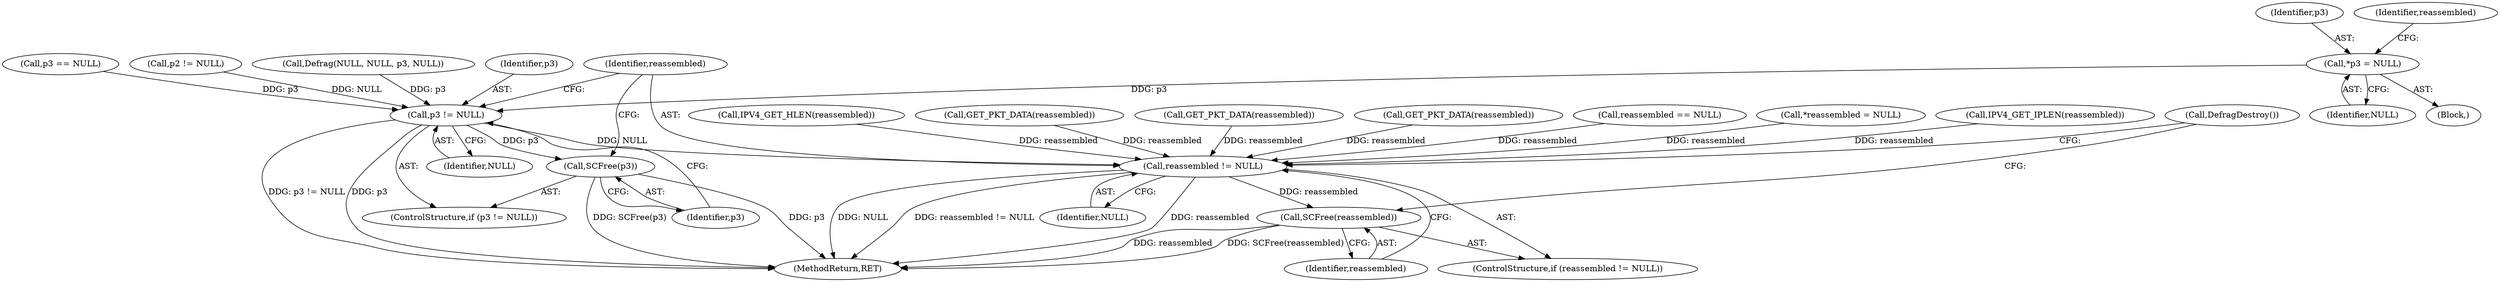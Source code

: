 digraph "0_suricata_4a04f814b15762eb446a5ead4d69d021512df6f8_8@pointer" {
"1000115" [label="(Call,*p3 = NULL)"];
"1000293" [label="(Call,p3 != NULL)"];
"1000296" [label="(Call,SCFree(p3))"];
"1000299" [label="(Call,reassembled != NULL)"];
"1000302" [label="(Call,SCFree(reassembled))"];
"1000303" [label="(Identifier,reassembled)"];
"1000105" [label="(Block,)"];
"1000302" [label="(Call,SCFree(reassembled))"];
"1000307" [label="(MethodReturn,RET)"];
"1000300" [label="(Identifier,reassembled)"];
"1000251" [label="(Call,GET_PKT_DATA(reassembled))"];
"1000115" [label="(Call,*p3 = NULL)"];
"1000298" [label="(ControlStructure,if (reassembled != NULL))"];
"1000304" [label="(Call,DefragDestroy())"];
"1000299" [label="(Call,reassembled != NULL)"];
"1000200" [label="(Call,reassembled == NULL)"];
"1000116" [label="(Identifier,p3)"];
"1000170" [label="(Call,p3 == NULL)"];
"1000119" [label="(Call,*reassembled = NULL)"];
"1000212" [label="(Call,IPV4_GET_IPLEN(reassembled))"];
"1000297" [label="(Identifier,p3)"];
"1000206" [label="(Call,IPV4_GET_HLEN(reassembled))"];
"1000296" [label="(Call,SCFree(p3))"];
"1000293" [label="(Call,p3 != NULL)"];
"1000231" [label="(Call,GET_PKT_DATA(reassembled))"];
"1000301" [label="(Identifier,NULL)"];
"1000117" [label="(Identifier,NULL)"];
"1000287" [label="(Call,p2 != NULL)"];
"1000271" [label="(Call,GET_PKT_DATA(reassembled))"];
"1000120" [label="(Identifier,reassembled)"];
"1000176" [label="(Call,Defrag(NULL, NULL, p3, NULL))"];
"1000294" [label="(Identifier,p3)"];
"1000292" [label="(ControlStructure,if (p3 != NULL))"];
"1000295" [label="(Identifier,NULL)"];
"1000115" -> "1000105"  [label="AST: "];
"1000115" -> "1000117"  [label="CFG: "];
"1000116" -> "1000115"  [label="AST: "];
"1000117" -> "1000115"  [label="AST: "];
"1000120" -> "1000115"  [label="CFG: "];
"1000115" -> "1000293"  [label="DDG: p3"];
"1000293" -> "1000292"  [label="AST: "];
"1000293" -> "1000295"  [label="CFG: "];
"1000294" -> "1000293"  [label="AST: "];
"1000295" -> "1000293"  [label="AST: "];
"1000297" -> "1000293"  [label="CFG: "];
"1000300" -> "1000293"  [label="CFG: "];
"1000293" -> "1000307"  [label="DDG: p3"];
"1000293" -> "1000307"  [label="DDG: p3 != NULL"];
"1000176" -> "1000293"  [label="DDG: p3"];
"1000170" -> "1000293"  [label="DDG: p3"];
"1000287" -> "1000293"  [label="DDG: NULL"];
"1000293" -> "1000296"  [label="DDG: p3"];
"1000293" -> "1000299"  [label="DDG: NULL"];
"1000296" -> "1000292"  [label="AST: "];
"1000296" -> "1000297"  [label="CFG: "];
"1000297" -> "1000296"  [label="AST: "];
"1000300" -> "1000296"  [label="CFG: "];
"1000296" -> "1000307"  [label="DDG: SCFree(p3)"];
"1000296" -> "1000307"  [label="DDG: p3"];
"1000299" -> "1000298"  [label="AST: "];
"1000299" -> "1000301"  [label="CFG: "];
"1000300" -> "1000299"  [label="AST: "];
"1000301" -> "1000299"  [label="AST: "];
"1000303" -> "1000299"  [label="CFG: "];
"1000304" -> "1000299"  [label="CFG: "];
"1000299" -> "1000307"  [label="DDG: reassembled != NULL"];
"1000299" -> "1000307"  [label="DDG: NULL"];
"1000299" -> "1000307"  [label="DDG: reassembled"];
"1000200" -> "1000299"  [label="DDG: reassembled"];
"1000251" -> "1000299"  [label="DDG: reassembled"];
"1000206" -> "1000299"  [label="DDG: reassembled"];
"1000231" -> "1000299"  [label="DDG: reassembled"];
"1000271" -> "1000299"  [label="DDG: reassembled"];
"1000212" -> "1000299"  [label="DDG: reassembled"];
"1000119" -> "1000299"  [label="DDG: reassembled"];
"1000299" -> "1000302"  [label="DDG: reassembled"];
"1000302" -> "1000298"  [label="AST: "];
"1000302" -> "1000303"  [label="CFG: "];
"1000303" -> "1000302"  [label="AST: "];
"1000304" -> "1000302"  [label="CFG: "];
"1000302" -> "1000307"  [label="DDG: reassembled"];
"1000302" -> "1000307"  [label="DDG: SCFree(reassembled)"];
}
